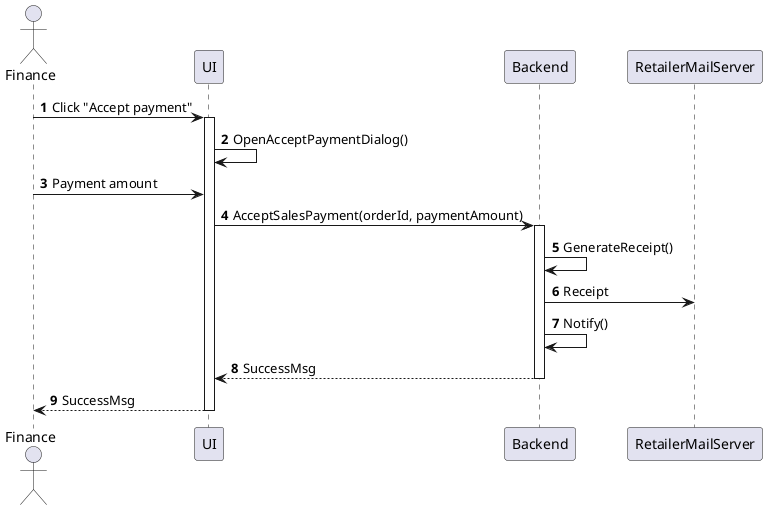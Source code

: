 @startuml sales-order-accept-payment
autonumber

actor "Finance" as a
participant UI as f
participant Backend as b
participant RetailerMailServer as c

a -> f : Click "Accept payment"
activate f
f -> f : OpenAcceptPaymentDialog()
a -> f : Payment amount
f -> b : AcceptSalesPayment(orderId, paymentAmount)
activate b
b -> b : GenerateReceipt()
b -> c : Receipt
b -> b : Notify()
return SuccessMsg
return SuccessMsg
@enduml